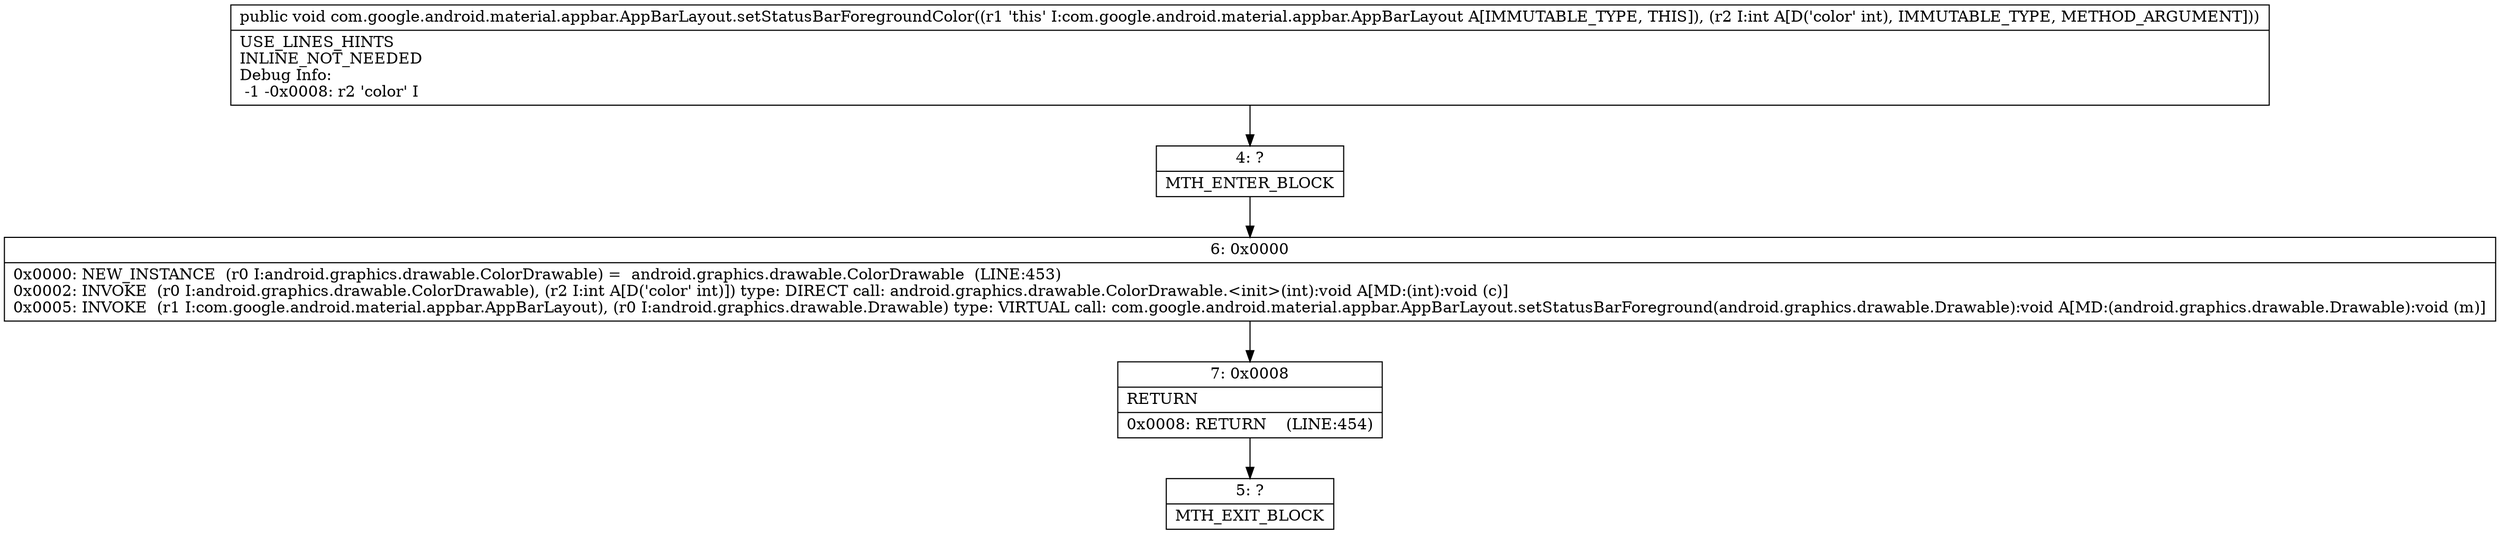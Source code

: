 digraph "CFG forcom.google.android.material.appbar.AppBarLayout.setStatusBarForegroundColor(I)V" {
Node_4 [shape=record,label="{4\:\ ?|MTH_ENTER_BLOCK\l}"];
Node_6 [shape=record,label="{6\:\ 0x0000|0x0000: NEW_INSTANCE  (r0 I:android.graphics.drawable.ColorDrawable) =  android.graphics.drawable.ColorDrawable  (LINE:453)\l0x0002: INVOKE  (r0 I:android.graphics.drawable.ColorDrawable), (r2 I:int A[D('color' int)]) type: DIRECT call: android.graphics.drawable.ColorDrawable.\<init\>(int):void A[MD:(int):void (c)]\l0x0005: INVOKE  (r1 I:com.google.android.material.appbar.AppBarLayout), (r0 I:android.graphics.drawable.Drawable) type: VIRTUAL call: com.google.android.material.appbar.AppBarLayout.setStatusBarForeground(android.graphics.drawable.Drawable):void A[MD:(android.graphics.drawable.Drawable):void (m)]\l}"];
Node_7 [shape=record,label="{7\:\ 0x0008|RETURN\l|0x0008: RETURN    (LINE:454)\l}"];
Node_5 [shape=record,label="{5\:\ ?|MTH_EXIT_BLOCK\l}"];
MethodNode[shape=record,label="{public void com.google.android.material.appbar.AppBarLayout.setStatusBarForegroundColor((r1 'this' I:com.google.android.material.appbar.AppBarLayout A[IMMUTABLE_TYPE, THIS]), (r2 I:int A[D('color' int), IMMUTABLE_TYPE, METHOD_ARGUMENT]))  | USE_LINES_HINTS\lINLINE_NOT_NEEDED\lDebug Info:\l  \-1 \-0x0008: r2 'color' I\l}"];
MethodNode -> Node_4;Node_4 -> Node_6;
Node_6 -> Node_7;
Node_7 -> Node_5;
}

